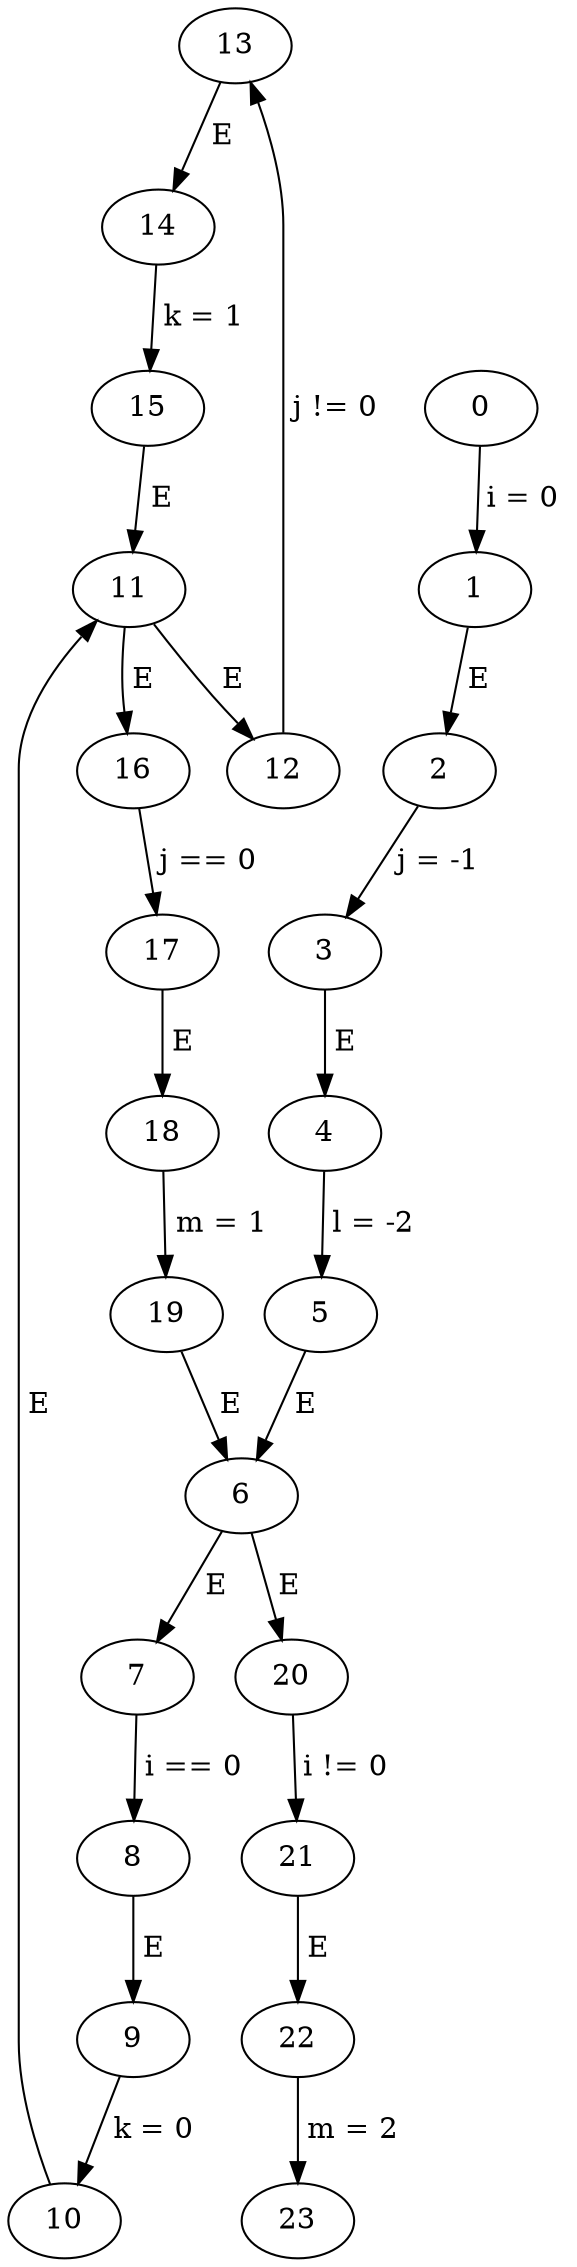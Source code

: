 // nestedwhile
digraph {
	13 -> 14 [label=" E "]
	22 -> 23 [label=" m = 2 "]
	16 -> 17 [label=" j == 0 "]
	21 -> 22 [label=" E "]
	2 -> 3 [label=" j = -1 "]
	6 -> 20 [label=" E "]
	3 -> 4 [label=" E "]
	6 -> 7 [label=" E "]
	11 -> 12 [label=" E "]
	18 -> 19 [label=" m = 1 "]
	8 -> 9 [label=" E "]
	10 -> 11 [label=" E "]
	14 -> 15 [label=" k = 1 "]
	0 -> 1 [label=" i = 0 "]
	17 -> 18 [label=" E "]
	1 -> 2 [label=" E "]
	15 -> 11 [label=" E "]
	19 -> 6 [label=" E "]
	20 -> 21 [label=" i != 0 "]
	9 -> 10 [label=" k = 0 "]
	11 -> 16 [label=" E "]
	5 -> 6 [label=" E "]
	12 -> 13 [label=" j != 0 "]
	7 -> 8 [label=" i == 0 "]
	4 -> 5 [label=" l = -2 "]
}
